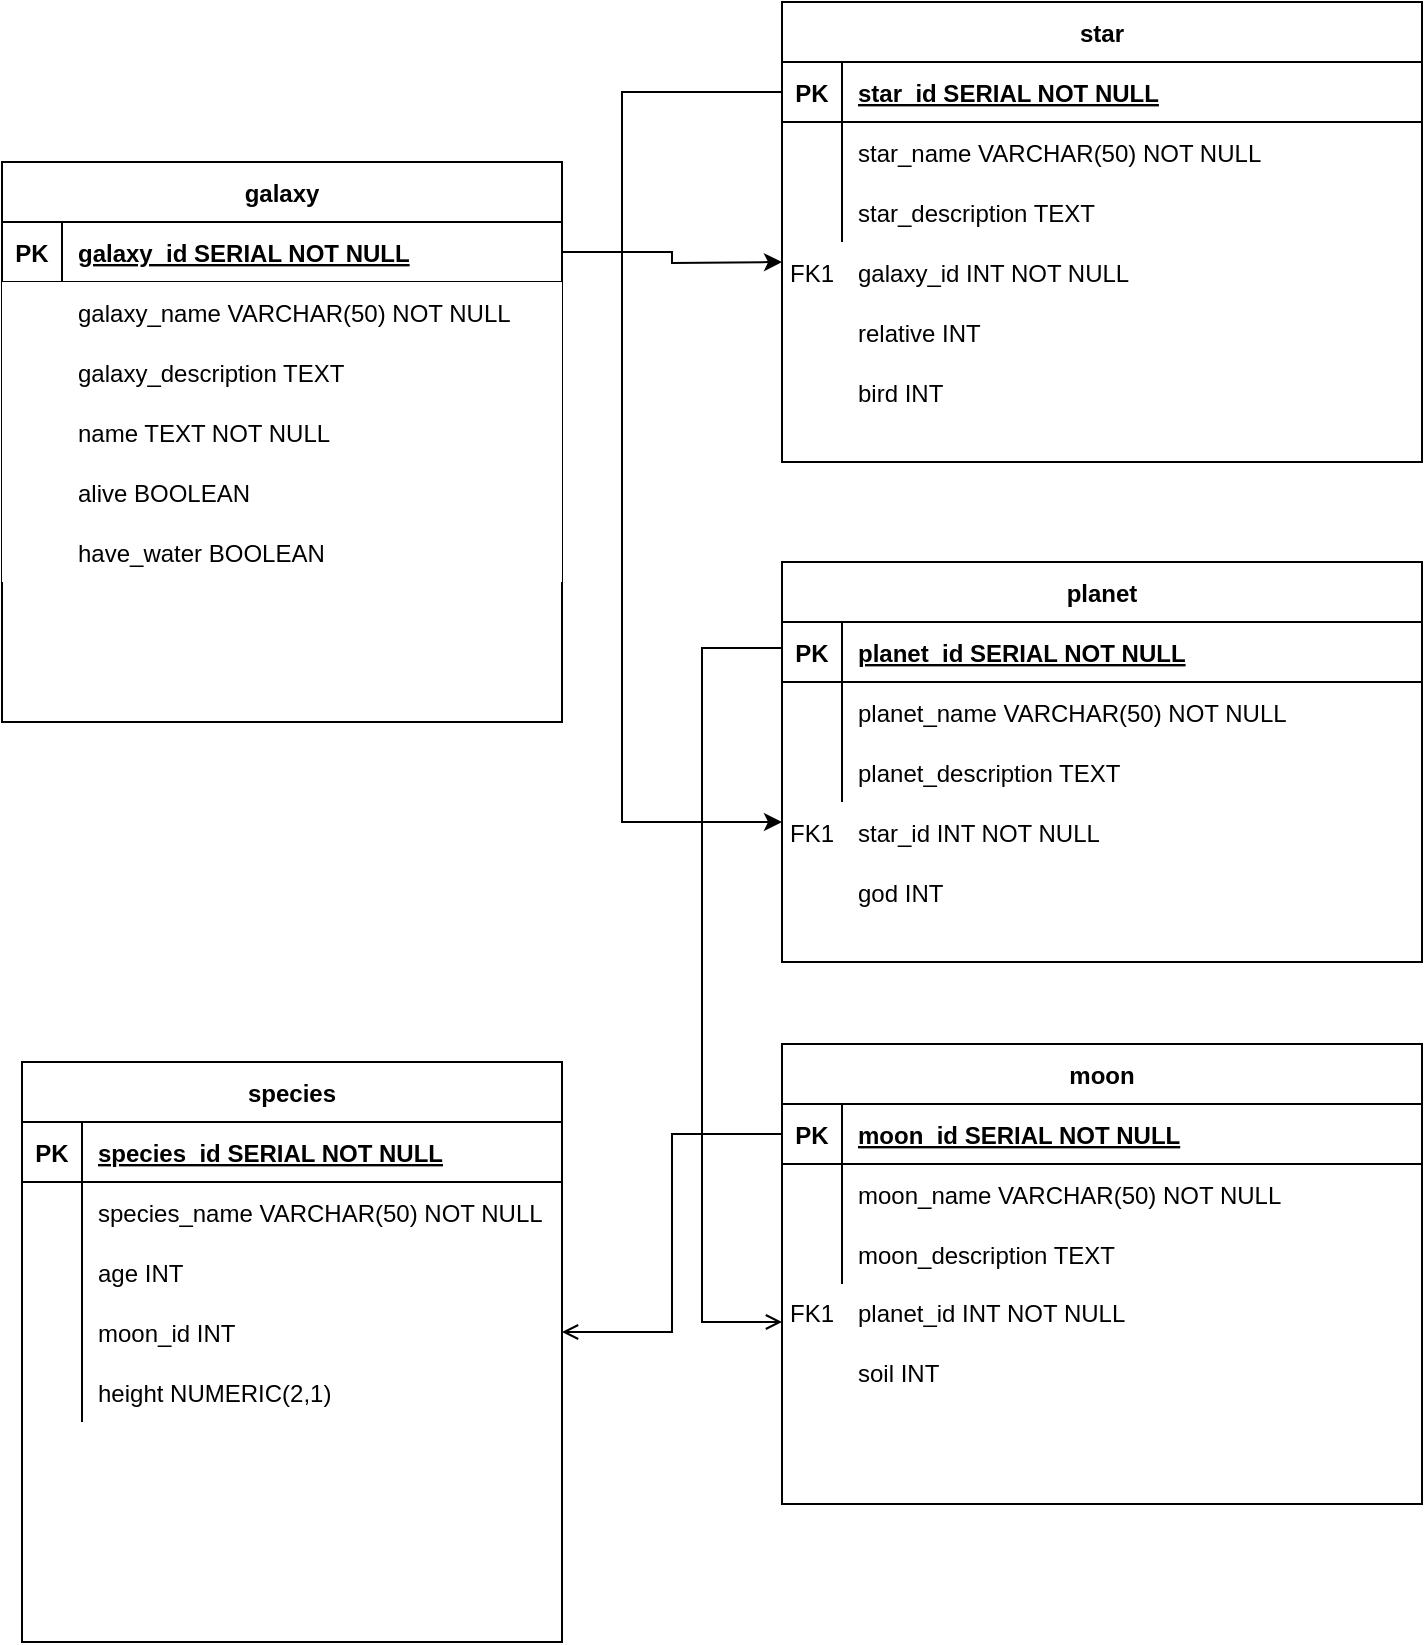 <mxfile version="19.0.2" type="github">
  <diagram id="R2lEEEUBdFMjLlhIrx00" name="Page-1">
    <mxGraphModel dx="782" dy="706" grid="1" gridSize="10" guides="1" tooltips="1" connect="1" arrows="1" fold="1" page="1" pageScale="1" pageWidth="850" pageHeight="1100" math="0" shadow="0" extFonts="Permanent Marker^https://fonts.googleapis.com/css?family=Permanent+Marker">
      <root>
        <mxCell id="0" />
        <mxCell id="1" parent="0" />
        <mxCell id="C-vyLk0tnHw3VtMMgP7b-13" value="planet" style="shape=table;startSize=30;container=1;collapsible=1;childLayout=tableLayout;fixedRows=1;rowLines=0;fontStyle=1;align=center;resizeLast=1;portConstraintRotation=0;gradientColor=none;shadow=0;" parent="1" vertex="1">
          <mxGeometry x="400" y="310" width="320" height="200" as="geometry" />
        </mxCell>
        <mxCell id="C-vyLk0tnHw3VtMMgP7b-14" value="" style="shape=partialRectangle;collapsible=0;dropTarget=0;pointerEvents=0;fillColor=none;points=[[0,0.5],[1,0.5]];portConstraint=eastwest;top=0;left=0;right=0;bottom=1;shadow=0;" parent="C-vyLk0tnHw3VtMMgP7b-13" vertex="1">
          <mxGeometry y="30" width="320" height="30" as="geometry" />
        </mxCell>
        <mxCell id="C-vyLk0tnHw3VtMMgP7b-15" value="PK" style="shape=partialRectangle;overflow=hidden;connectable=0;fillColor=none;top=0;left=0;bottom=0;right=0;fontStyle=1;shadow=0;" parent="C-vyLk0tnHw3VtMMgP7b-14" vertex="1">
          <mxGeometry width="30" height="30" as="geometry">
            <mxRectangle width="30" height="30" as="alternateBounds" />
          </mxGeometry>
        </mxCell>
        <mxCell id="C-vyLk0tnHw3VtMMgP7b-16" value="planet_id SERIAL NOT NULL " style="shape=partialRectangle;overflow=hidden;connectable=0;fillColor=none;top=0;left=0;bottom=0;right=0;align=left;spacingLeft=6;fontStyle=5;shadow=0;" parent="C-vyLk0tnHw3VtMMgP7b-14" vertex="1">
          <mxGeometry x="30" width="290" height="30" as="geometry">
            <mxRectangle width="290" height="30" as="alternateBounds" />
          </mxGeometry>
        </mxCell>
        <mxCell id="C-vyLk0tnHw3VtMMgP7b-17" value="" style="shape=partialRectangle;collapsible=0;dropTarget=0;pointerEvents=0;fillColor=none;points=[[0,0.5],[1,0.5]];portConstraint=eastwest;top=0;left=0;right=0;bottom=0;shadow=0;" parent="C-vyLk0tnHw3VtMMgP7b-13" vertex="1">
          <mxGeometry y="60" width="320" height="30" as="geometry" />
        </mxCell>
        <mxCell id="C-vyLk0tnHw3VtMMgP7b-18" value="" style="shape=partialRectangle;overflow=hidden;connectable=0;fillColor=none;top=0;left=0;bottom=0;right=0;shadow=0;" parent="C-vyLk0tnHw3VtMMgP7b-17" vertex="1">
          <mxGeometry width="30" height="30" as="geometry">
            <mxRectangle width="30" height="30" as="alternateBounds" />
          </mxGeometry>
        </mxCell>
        <mxCell id="C-vyLk0tnHw3VtMMgP7b-19" value="planet_name VARCHAR(50) NOT NULL" style="shape=partialRectangle;overflow=hidden;connectable=0;fillColor=none;top=0;left=0;bottom=0;right=0;align=left;spacingLeft=6;shadow=0;" parent="C-vyLk0tnHw3VtMMgP7b-17" vertex="1">
          <mxGeometry x="30" width="290" height="30" as="geometry">
            <mxRectangle width="290" height="30" as="alternateBounds" />
          </mxGeometry>
        </mxCell>
        <mxCell id="C-vyLk0tnHw3VtMMgP7b-20" value="" style="shape=partialRectangle;collapsible=0;dropTarget=0;pointerEvents=0;fillColor=none;points=[[0,0.5],[1,0.5]];portConstraint=eastwest;top=0;left=0;right=0;bottom=0;shadow=0;" parent="C-vyLk0tnHw3VtMMgP7b-13" vertex="1">
          <mxGeometry y="90" width="320" height="30" as="geometry" />
        </mxCell>
        <mxCell id="C-vyLk0tnHw3VtMMgP7b-21" value="" style="shape=partialRectangle;overflow=hidden;connectable=0;fillColor=none;top=0;left=0;bottom=0;right=0;shadow=0;" parent="C-vyLk0tnHw3VtMMgP7b-20" vertex="1">
          <mxGeometry width="30" height="30" as="geometry">
            <mxRectangle width="30" height="30" as="alternateBounds" />
          </mxGeometry>
        </mxCell>
        <mxCell id="C-vyLk0tnHw3VtMMgP7b-22" value="planet_description TEXT" style="shape=partialRectangle;overflow=hidden;connectable=0;fillColor=none;top=0;left=0;bottom=0;right=0;align=left;spacingLeft=6;shadow=0;" parent="C-vyLk0tnHw3VtMMgP7b-20" vertex="1">
          <mxGeometry x="30" width="290" height="30" as="geometry">
            <mxRectangle width="290" height="30" as="alternateBounds" />
          </mxGeometry>
        </mxCell>
        <mxCell id="C-vyLk0tnHw3VtMMgP7b-2" value="star" style="shape=table;startSize=30;container=1;collapsible=1;childLayout=tableLayout;fixedRows=1;rowLines=0;fontStyle=1;align=center;resizeLast=1;swimlaneLine=1;sketch=0;shadow=0;" parent="1" vertex="1">
          <mxGeometry x="400" y="30" width="320" height="230" as="geometry" />
        </mxCell>
        <mxCell id="C-vyLk0tnHw3VtMMgP7b-3" value="" style="shape=partialRectangle;collapsible=0;dropTarget=0;pointerEvents=0;fillColor=none;points=[[0,0.5],[1,0.5]];portConstraint=eastwest;top=0;left=0;right=0;bottom=1;shadow=0;" parent="C-vyLk0tnHw3VtMMgP7b-2" vertex="1">
          <mxGeometry y="30" width="320" height="30" as="geometry" />
        </mxCell>
        <mxCell id="C-vyLk0tnHw3VtMMgP7b-4" value="PK" style="shape=partialRectangle;overflow=hidden;connectable=0;fillColor=none;top=0;left=0;bottom=0;right=0;fontStyle=1;shadow=0;" parent="C-vyLk0tnHw3VtMMgP7b-3" vertex="1">
          <mxGeometry width="30" height="30" as="geometry">
            <mxRectangle width="30" height="30" as="alternateBounds" />
          </mxGeometry>
        </mxCell>
        <mxCell id="C-vyLk0tnHw3VtMMgP7b-5" value="star_id SERIAL NOT NULL " style="shape=partialRectangle;overflow=hidden;connectable=0;fillColor=none;top=0;left=0;bottom=0;right=0;align=left;spacingLeft=6;fontStyle=5;shadow=0;" parent="C-vyLk0tnHw3VtMMgP7b-3" vertex="1">
          <mxGeometry x="30" width="290" height="30" as="geometry">
            <mxRectangle width="290" height="30" as="alternateBounds" />
          </mxGeometry>
        </mxCell>
        <mxCell id="C-vyLk0tnHw3VtMMgP7b-6" value="" style="shape=partialRectangle;collapsible=0;dropTarget=0;pointerEvents=0;fillColor=none;points=[[0,0.5],[1,0.5]];portConstraint=eastwest;top=0;left=0;right=0;bottom=0;shadow=0;" parent="C-vyLk0tnHw3VtMMgP7b-2" vertex="1">
          <mxGeometry y="60" width="320" height="30" as="geometry" />
        </mxCell>
        <mxCell id="C-vyLk0tnHw3VtMMgP7b-7" value="" style="shape=partialRectangle;overflow=hidden;connectable=0;fillColor=none;top=0;left=0;bottom=0;right=0;shadow=0;" parent="C-vyLk0tnHw3VtMMgP7b-6" vertex="1">
          <mxGeometry width="30" height="30" as="geometry">
            <mxRectangle width="30" height="30" as="alternateBounds" />
          </mxGeometry>
        </mxCell>
        <mxCell id="C-vyLk0tnHw3VtMMgP7b-8" value="star_name VARCHAR(50) NOT NULL" style="shape=partialRectangle;overflow=hidden;connectable=0;fillColor=none;top=0;left=0;bottom=0;right=0;align=left;spacingLeft=6;shadow=0;" parent="C-vyLk0tnHw3VtMMgP7b-6" vertex="1">
          <mxGeometry x="30" width="290" height="30" as="geometry">
            <mxRectangle width="290" height="30" as="alternateBounds" />
          </mxGeometry>
        </mxCell>
        <mxCell id="C-vyLk0tnHw3VtMMgP7b-9" value="" style="shape=partialRectangle;collapsible=0;dropTarget=0;pointerEvents=0;fillColor=none;points=[[0,0.5],[1,0.5]];portConstraint=eastwest;top=0;left=0;right=0;bottom=0;shadow=0;" parent="C-vyLk0tnHw3VtMMgP7b-2" vertex="1">
          <mxGeometry y="90" width="320" height="30" as="geometry" />
        </mxCell>
        <mxCell id="C-vyLk0tnHw3VtMMgP7b-10" value="" style="shape=partialRectangle;overflow=hidden;connectable=0;fillColor=none;top=0;left=0;bottom=0;right=0;shadow=0;" parent="C-vyLk0tnHw3VtMMgP7b-9" vertex="1">
          <mxGeometry width="30" height="30" as="geometry">
            <mxRectangle width="30" height="30" as="alternateBounds" />
          </mxGeometry>
        </mxCell>
        <mxCell id="C-vyLk0tnHw3VtMMgP7b-11" value="star_description TEXT" style="shape=partialRectangle;overflow=hidden;connectable=0;fillColor=none;top=0;left=0;bottom=0;right=0;align=left;spacingLeft=6;shadow=0;" parent="C-vyLk0tnHw3VtMMgP7b-9" vertex="1">
          <mxGeometry x="30" width="290" height="30" as="geometry">
            <mxRectangle width="290" height="30" as="alternateBounds" />
          </mxGeometry>
        </mxCell>
        <mxCell id="C-vyLk0tnHw3VtMMgP7b-23" value="galaxy" style="shape=table;startSize=30;container=1;collapsible=1;childLayout=tableLayout;fixedRows=1;rowLines=0;fontStyle=1;align=center;resizeLast=1;shadow=0;" parent="1" vertex="1">
          <mxGeometry x="10" y="110" width="280" height="280" as="geometry" />
        </mxCell>
        <mxCell id="C-vyLk0tnHw3VtMMgP7b-24" value="" style="shape=partialRectangle;collapsible=0;dropTarget=0;pointerEvents=0;fillColor=none;points=[[0,0.5],[1,0.5]];portConstraint=eastwest;top=0;left=0;right=0;bottom=1;shadow=0;" parent="C-vyLk0tnHw3VtMMgP7b-23" vertex="1">
          <mxGeometry y="30" width="280" height="30" as="geometry" />
        </mxCell>
        <mxCell id="C-vyLk0tnHw3VtMMgP7b-25" value="PK" style="shape=partialRectangle;overflow=hidden;connectable=0;fillColor=none;top=0;left=0;bottom=0;right=0;fontStyle=1;shadow=0;" parent="C-vyLk0tnHw3VtMMgP7b-24" vertex="1">
          <mxGeometry width="30" height="30" as="geometry">
            <mxRectangle width="30" height="30" as="alternateBounds" />
          </mxGeometry>
        </mxCell>
        <mxCell id="C-vyLk0tnHw3VtMMgP7b-26" value="galaxy_id SERIAL NOT NULL " style="shape=partialRectangle;overflow=hidden;connectable=0;fillColor=none;top=0;left=0;bottom=0;right=0;align=left;spacingLeft=6;fontStyle=5;shadow=0;" parent="C-vyLk0tnHw3VtMMgP7b-24" vertex="1">
          <mxGeometry x="30" width="250" height="30" as="geometry">
            <mxRectangle width="250" height="30" as="alternateBounds" />
          </mxGeometry>
        </mxCell>
        <mxCell id="C-vyLk0tnHw3VtMMgP7b-27" value="" style="shape=partialRectangle;collapsible=0;dropTarget=0;pointerEvents=0;fillColor=none;points=[[0,0.5],[1,0.5]];portConstraint=eastwest;top=0;left=0;right=0;bottom=0;shadow=0;" parent="C-vyLk0tnHw3VtMMgP7b-23" vertex="1">
          <mxGeometry y="60" width="280" height="30" as="geometry" />
        </mxCell>
        <mxCell id="C-vyLk0tnHw3VtMMgP7b-28" value="" style="shape=partialRectangle;overflow=hidden;connectable=0;top=0;left=0;bottom=0;right=0;shadow=0;" parent="C-vyLk0tnHw3VtMMgP7b-27" vertex="1">
          <mxGeometry width="30" height="30" as="geometry">
            <mxRectangle width="30" height="30" as="alternateBounds" />
          </mxGeometry>
        </mxCell>
        <mxCell id="C-vyLk0tnHw3VtMMgP7b-29" value="galaxy_name VARCHAR(50) NOT NULL" style="shape=partialRectangle;overflow=hidden;connectable=0;top=0;left=0;bottom=0;right=0;align=left;spacingLeft=6;shadow=0;" parent="C-vyLk0tnHw3VtMMgP7b-27" vertex="1">
          <mxGeometry x="30" width="250" height="30" as="geometry">
            <mxRectangle width="250" height="30" as="alternateBounds" />
          </mxGeometry>
        </mxCell>
        <mxCell id="1jd-odIUVCSC5Cx-5dGS-14" value="" style="shape=partialRectangle;collapsible=0;dropTarget=0;pointerEvents=0;fillColor=none;points=[[0,0.5],[1,0.5]];portConstraint=eastwest;top=0;left=0;right=0;bottom=0;shadow=0;" vertex="1" parent="C-vyLk0tnHw3VtMMgP7b-23">
          <mxGeometry y="90" width="280" height="30" as="geometry" />
        </mxCell>
        <mxCell id="1jd-odIUVCSC5Cx-5dGS-15" value="" style="shape=partialRectangle;overflow=hidden;connectable=0;top=0;left=0;bottom=0;right=0;shadow=0;" vertex="1" parent="1jd-odIUVCSC5Cx-5dGS-14">
          <mxGeometry width="30" height="30" as="geometry">
            <mxRectangle width="30" height="30" as="alternateBounds" />
          </mxGeometry>
        </mxCell>
        <mxCell id="1jd-odIUVCSC5Cx-5dGS-16" value="galaxy_description TEXT" style="shape=partialRectangle;overflow=hidden;connectable=0;top=0;left=0;bottom=0;right=0;align=left;spacingLeft=6;shadow=0;" vertex="1" parent="1jd-odIUVCSC5Cx-5dGS-14">
          <mxGeometry x="30" width="250" height="30" as="geometry">
            <mxRectangle width="250" height="30" as="alternateBounds" />
          </mxGeometry>
        </mxCell>
        <mxCell id="1jd-odIUVCSC5Cx-5dGS-17" value="" style="shape=partialRectangle;collapsible=0;dropTarget=0;pointerEvents=0;fillColor=none;points=[[0,0.5],[1,0.5]];portConstraint=eastwest;top=0;left=0;right=0;bottom=0;shadow=0;" vertex="1" parent="C-vyLk0tnHw3VtMMgP7b-23">
          <mxGeometry y="120" width="280" height="30" as="geometry" />
        </mxCell>
        <mxCell id="1jd-odIUVCSC5Cx-5dGS-18" value="" style="shape=partialRectangle;overflow=hidden;connectable=0;top=0;left=0;bottom=0;right=0;shadow=0;" vertex="1" parent="1jd-odIUVCSC5Cx-5dGS-17">
          <mxGeometry width="30" height="30" as="geometry">
            <mxRectangle width="30" height="30" as="alternateBounds" />
          </mxGeometry>
        </mxCell>
        <mxCell id="1jd-odIUVCSC5Cx-5dGS-19" value="name TEXT NOT NULL" style="shape=partialRectangle;overflow=hidden;connectable=0;top=0;left=0;bottom=0;right=0;align=left;spacingLeft=6;shadow=0;" vertex="1" parent="1jd-odIUVCSC5Cx-5dGS-17">
          <mxGeometry x="30" width="250" height="30" as="geometry">
            <mxRectangle width="250" height="30" as="alternateBounds" />
          </mxGeometry>
        </mxCell>
        <mxCell id="1jd-odIUVCSC5Cx-5dGS-1" value="moon" style="shape=table;startSize=30;container=1;collapsible=1;childLayout=tableLayout;fixedRows=1;rowLines=0;fontStyle=1;align=center;resizeLast=1;shadow=0;" vertex="1" parent="1">
          <mxGeometry x="400" y="551" width="320" height="230" as="geometry" />
        </mxCell>
        <mxCell id="1jd-odIUVCSC5Cx-5dGS-2" value="" style="shape=partialRectangle;collapsible=0;dropTarget=0;pointerEvents=0;fillColor=none;points=[[0,0.5],[1,0.5]];portConstraint=eastwest;top=0;left=0;right=0;bottom=1;shadow=0;" vertex="1" parent="1jd-odIUVCSC5Cx-5dGS-1">
          <mxGeometry y="30" width="320" height="30" as="geometry" />
        </mxCell>
        <mxCell id="1jd-odIUVCSC5Cx-5dGS-3" value="PK" style="shape=partialRectangle;overflow=hidden;connectable=0;fillColor=none;top=0;left=0;bottom=0;right=0;fontStyle=1;shadow=0;" vertex="1" parent="1jd-odIUVCSC5Cx-5dGS-2">
          <mxGeometry width="30" height="30" as="geometry">
            <mxRectangle width="30" height="30" as="alternateBounds" />
          </mxGeometry>
        </mxCell>
        <mxCell id="1jd-odIUVCSC5Cx-5dGS-4" value="moon_id SERIAL NOT NULL" style="shape=partialRectangle;overflow=hidden;connectable=0;fillColor=none;top=0;left=0;bottom=0;right=0;align=left;spacingLeft=6;fontStyle=5;shadow=0;" vertex="1" parent="1jd-odIUVCSC5Cx-5dGS-2">
          <mxGeometry x="30" width="290" height="30" as="geometry">
            <mxRectangle width="290" height="30" as="alternateBounds" />
          </mxGeometry>
        </mxCell>
        <mxCell id="1jd-odIUVCSC5Cx-5dGS-5" value="" style="shape=partialRectangle;collapsible=0;dropTarget=0;pointerEvents=0;fillColor=none;points=[[0,0.5],[1,0.5]];portConstraint=eastwest;top=0;left=0;right=0;bottom=0;shadow=0;" vertex="1" parent="1jd-odIUVCSC5Cx-5dGS-1">
          <mxGeometry y="60" width="320" height="30" as="geometry" />
        </mxCell>
        <mxCell id="1jd-odIUVCSC5Cx-5dGS-6" value="" style="shape=partialRectangle;overflow=hidden;connectable=0;fillColor=none;top=0;left=0;bottom=0;right=0;shadow=0;" vertex="1" parent="1jd-odIUVCSC5Cx-5dGS-5">
          <mxGeometry width="30" height="30" as="geometry">
            <mxRectangle width="30" height="30" as="alternateBounds" />
          </mxGeometry>
        </mxCell>
        <mxCell id="1jd-odIUVCSC5Cx-5dGS-7" value="moon_name VARCHAR(50) NOT NULL" style="shape=partialRectangle;overflow=hidden;connectable=0;fillColor=none;top=0;left=0;bottom=0;right=0;align=left;spacingLeft=6;shadow=0;" vertex="1" parent="1jd-odIUVCSC5Cx-5dGS-5">
          <mxGeometry x="30" width="290" height="30" as="geometry">
            <mxRectangle width="290" height="30" as="alternateBounds" />
          </mxGeometry>
        </mxCell>
        <mxCell id="1jd-odIUVCSC5Cx-5dGS-8" value="" style="shape=partialRectangle;collapsible=0;dropTarget=0;pointerEvents=0;fillColor=none;points=[[0,0.5],[1,0.5]];portConstraint=eastwest;top=0;left=0;right=0;bottom=0;shadow=0;" vertex="1" parent="1jd-odIUVCSC5Cx-5dGS-1">
          <mxGeometry y="90" width="320" height="30" as="geometry" />
        </mxCell>
        <mxCell id="1jd-odIUVCSC5Cx-5dGS-9" value="" style="shape=partialRectangle;overflow=hidden;connectable=0;fillColor=none;top=0;left=0;bottom=0;right=0;shadow=0;" vertex="1" parent="1jd-odIUVCSC5Cx-5dGS-8">
          <mxGeometry width="30" height="30" as="geometry">
            <mxRectangle width="30" height="30" as="alternateBounds" />
          </mxGeometry>
        </mxCell>
        <mxCell id="1jd-odIUVCSC5Cx-5dGS-10" value="moon_description TEXT" style="shape=partialRectangle;overflow=hidden;connectable=0;fillColor=none;top=0;left=0;bottom=0;right=0;align=left;spacingLeft=6;shadow=0;" vertex="1" parent="1jd-odIUVCSC5Cx-5dGS-8">
          <mxGeometry x="30" width="290" height="30" as="geometry">
            <mxRectangle width="290" height="30" as="alternateBounds" />
          </mxGeometry>
        </mxCell>
        <mxCell id="1jd-odIUVCSC5Cx-5dGS-23" value="" style="shape=partialRectangle;overflow=hidden;connectable=0;top=0;left=0;bottom=0;right=0;shadow=0;" vertex="1" parent="1">
          <mxGeometry x="10" y="260" width="30" height="30" as="geometry">
            <mxRectangle width="30" height="30" as="alternateBounds" />
          </mxGeometry>
        </mxCell>
        <mxCell id="1jd-odIUVCSC5Cx-5dGS-24" value="" style="shape=partialRectangle;overflow=hidden;connectable=0;top=0;left=0;bottom=0;right=0;align=left;spacingLeft=6;shadow=0;" vertex="1" parent="1">
          <mxGeometry x="40" y="260" width="220" height="30" as="geometry">
            <mxRectangle width="220" height="30" as="alternateBounds" />
          </mxGeometry>
        </mxCell>
        <mxCell id="1jd-odIUVCSC5Cx-5dGS-25" value="FK1" style="shape=partialRectangle;overflow=hidden;connectable=0;fillColor=none;top=0;left=0;bottom=0;right=0;shadow=0;" vertex="1" parent="1">
          <mxGeometry x="400" y="150" width="30" height="30" as="geometry">
            <mxRectangle width="30" height="30" as="alternateBounds" />
          </mxGeometry>
        </mxCell>
        <mxCell id="1jd-odIUVCSC5Cx-5dGS-26" value="galaxy_id INT NOT NULL" style="shape=partialRectangle;overflow=hidden;connectable=0;fillColor=none;top=0;left=0;bottom=0;right=0;align=left;spacingLeft=6;shadow=0;" vertex="1" parent="1">
          <mxGeometry x="430" y="150" width="220" height="30" as="geometry">
            <mxRectangle width="220" height="30" as="alternateBounds" />
          </mxGeometry>
        </mxCell>
        <mxCell id="1jd-odIUVCSC5Cx-5dGS-28" style="edgeStyle=orthogonalEdgeStyle;rounded=0;orthogonalLoop=1;jettySize=auto;html=1;endArrow=classic;endFill=1;shadow=0;" edge="1" parent="1" source="C-vyLk0tnHw3VtMMgP7b-24">
          <mxGeometry relative="1" as="geometry">
            <mxPoint x="400" y="160" as="targetPoint" />
          </mxGeometry>
        </mxCell>
        <mxCell id="1jd-odIUVCSC5Cx-5dGS-40" value="FK1" style="shape=partialRectangle;overflow=hidden;connectable=0;fillColor=none;top=0;left=0;bottom=0;right=0;shadow=0;" vertex="1" parent="1">
          <mxGeometry x="400" y="430" width="30" height="30" as="geometry">
            <mxRectangle width="30" height="30" as="alternateBounds" />
          </mxGeometry>
        </mxCell>
        <mxCell id="1jd-odIUVCSC5Cx-5dGS-41" value="star_id INT NOT NULL" style="shape=partialRectangle;overflow=hidden;connectable=0;fillColor=none;top=0;left=0;bottom=0;right=0;align=left;spacingLeft=6;shadow=0;" vertex="1" parent="1">
          <mxGeometry x="430" y="430" width="220" height="30" as="geometry">
            <mxRectangle width="220" height="30" as="alternateBounds" />
          </mxGeometry>
        </mxCell>
        <mxCell id="1jd-odIUVCSC5Cx-5dGS-46" style="edgeStyle=orthogonalEdgeStyle;rounded=0;orthogonalLoop=1;jettySize=auto;html=1;endArrow=classic;endFill=1;shadow=0;" edge="1" parent="1" source="C-vyLk0tnHw3VtMMgP7b-3">
          <mxGeometry relative="1" as="geometry">
            <mxPoint x="400" y="440" as="targetPoint" />
            <Array as="points">
              <mxPoint x="320" y="75" />
            </Array>
          </mxGeometry>
        </mxCell>
        <mxCell id="1jd-odIUVCSC5Cx-5dGS-47" value="FK1" style="shape=partialRectangle;overflow=hidden;connectable=0;fillColor=none;top=0;left=0;bottom=0;right=0;shadow=0;" vertex="1" parent="1">
          <mxGeometry x="400" y="670" width="30" height="30" as="geometry">
            <mxRectangle width="30" height="30" as="alternateBounds" />
          </mxGeometry>
        </mxCell>
        <mxCell id="1jd-odIUVCSC5Cx-5dGS-48" value="planet_id INT NOT NULL" style="shape=partialRectangle;overflow=hidden;connectable=0;fillColor=none;top=0;left=0;bottom=0;right=0;align=left;spacingLeft=6;shadow=0;" vertex="1" parent="1">
          <mxGeometry x="430" y="670" width="220" height="30" as="geometry">
            <mxRectangle width="220" height="30" as="alternateBounds" />
          </mxGeometry>
        </mxCell>
        <mxCell id="1jd-odIUVCSC5Cx-5dGS-77" style="edgeStyle=orthogonalEdgeStyle;rounded=0;sketch=0;orthogonalLoop=1;jettySize=auto;html=1;shadow=0;endArrow=open;endFill=0;strokeColor=default;" edge="1" parent="1">
          <mxGeometry relative="1" as="geometry">
            <mxPoint x="400" y="690" as="targetPoint" />
            <mxPoint x="400" y="353" as="sourcePoint" />
            <Array as="points">
              <mxPoint x="360" y="353" />
            </Array>
          </mxGeometry>
        </mxCell>
        <mxCell id="1jd-odIUVCSC5Cx-5dGS-80" value="species" style="shape=table;startSize=30;container=1;collapsible=1;childLayout=tableLayout;fixedRows=1;rowLines=0;fontStyle=1;align=center;resizeLast=1;shadow=0;" vertex="1" parent="1">
          <mxGeometry x="20" y="560" width="270" height="290" as="geometry" />
        </mxCell>
        <mxCell id="1jd-odIUVCSC5Cx-5dGS-81" value="" style="shape=partialRectangle;collapsible=0;dropTarget=0;pointerEvents=0;fillColor=none;points=[[0,0.5],[1,0.5]];portConstraint=eastwest;top=0;left=0;right=0;bottom=1;shadow=0;" vertex="1" parent="1jd-odIUVCSC5Cx-5dGS-80">
          <mxGeometry y="30" width="270" height="30" as="geometry" />
        </mxCell>
        <mxCell id="1jd-odIUVCSC5Cx-5dGS-82" value="PK" style="shape=partialRectangle;overflow=hidden;connectable=0;fillColor=none;top=0;left=0;bottom=0;right=0;fontStyle=1;shadow=0;" vertex="1" parent="1jd-odIUVCSC5Cx-5dGS-81">
          <mxGeometry width="30" height="30" as="geometry">
            <mxRectangle width="30" height="30" as="alternateBounds" />
          </mxGeometry>
        </mxCell>
        <mxCell id="1jd-odIUVCSC5Cx-5dGS-83" value="species_id SERIAL NOT NULL" style="shape=partialRectangle;overflow=hidden;connectable=0;fillColor=none;top=0;left=0;bottom=0;right=0;align=left;spacingLeft=6;fontStyle=5;shadow=0;" vertex="1" parent="1jd-odIUVCSC5Cx-5dGS-81">
          <mxGeometry x="30" width="240" height="30" as="geometry">
            <mxRectangle width="240" height="30" as="alternateBounds" />
          </mxGeometry>
        </mxCell>
        <mxCell id="1jd-odIUVCSC5Cx-5dGS-84" value="" style="shape=partialRectangle;collapsible=0;dropTarget=0;pointerEvents=0;fillColor=none;points=[[0,0.5],[1,0.5]];portConstraint=eastwest;top=0;left=0;right=0;bottom=0;shadow=0;" vertex="1" parent="1jd-odIUVCSC5Cx-5dGS-80">
          <mxGeometry y="60" width="270" height="30" as="geometry" />
        </mxCell>
        <mxCell id="1jd-odIUVCSC5Cx-5dGS-85" value="" style="shape=partialRectangle;overflow=hidden;connectable=0;fillColor=none;top=0;left=0;bottom=0;right=0;shadow=0;" vertex="1" parent="1jd-odIUVCSC5Cx-5dGS-84">
          <mxGeometry width="30" height="30" as="geometry">
            <mxRectangle width="30" height="30" as="alternateBounds" />
          </mxGeometry>
        </mxCell>
        <mxCell id="1jd-odIUVCSC5Cx-5dGS-86" value="species_name VARCHAR(50) NOT NULL" style="shape=partialRectangle;overflow=hidden;connectable=0;fillColor=none;top=0;left=0;bottom=0;right=0;align=left;spacingLeft=6;shadow=0;" vertex="1" parent="1jd-odIUVCSC5Cx-5dGS-84">
          <mxGeometry x="30" width="240" height="30" as="geometry">
            <mxRectangle width="240" height="30" as="alternateBounds" />
          </mxGeometry>
        </mxCell>
        <mxCell id="1jd-odIUVCSC5Cx-5dGS-87" value="" style="shape=partialRectangle;collapsible=0;dropTarget=0;pointerEvents=0;fillColor=none;points=[[0,0.5],[1,0.5]];portConstraint=eastwest;top=0;left=0;right=0;bottom=0;shadow=0;" vertex="1" parent="1jd-odIUVCSC5Cx-5dGS-80">
          <mxGeometry y="90" width="270" height="30" as="geometry" />
        </mxCell>
        <mxCell id="1jd-odIUVCSC5Cx-5dGS-88" value="" style="shape=partialRectangle;overflow=hidden;connectable=0;fillColor=none;top=0;left=0;bottom=0;right=0;shadow=0;" vertex="1" parent="1jd-odIUVCSC5Cx-5dGS-87">
          <mxGeometry width="30" height="30" as="geometry">
            <mxRectangle width="30" height="30" as="alternateBounds" />
          </mxGeometry>
        </mxCell>
        <mxCell id="1jd-odIUVCSC5Cx-5dGS-89" value="age INT" style="shape=partialRectangle;overflow=hidden;connectable=0;fillColor=none;top=0;left=0;bottom=0;right=0;align=left;spacingLeft=6;shadow=0;" vertex="1" parent="1jd-odIUVCSC5Cx-5dGS-87">
          <mxGeometry x="30" width="240" height="30" as="geometry">
            <mxRectangle width="240" height="30" as="alternateBounds" />
          </mxGeometry>
        </mxCell>
        <mxCell id="1jd-odIUVCSC5Cx-5dGS-98" value="" style="shape=partialRectangle;collapsible=0;dropTarget=0;pointerEvents=0;fillColor=none;points=[[0,0.5],[1,0.5]];portConstraint=eastwest;top=0;left=0;right=0;bottom=0;shadow=0;" vertex="1" parent="1jd-odIUVCSC5Cx-5dGS-80">
          <mxGeometry y="120" width="270" height="30" as="geometry" />
        </mxCell>
        <mxCell id="1jd-odIUVCSC5Cx-5dGS-99" value="" style="shape=partialRectangle;overflow=hidden;connectable=0;fillColor=none;top=0;left=0;bottom=0;right=0;shadow=0;" vertex="1" parent="1jd-odIUVCSC5Cx-5dGS-98">
          <mxGeometry width="30" height="30" as="geometry">
            <mxRectangle width="30" height="30" as="alternateBounds" />
          </mxGeometry>
        </mxCell>
        <mxCell id="1jd-odIUVCSC5Cx-5dGS-100" value="moon_id INT" style="shape=partialRectangle;overflow=hidden;connectable=0;fillColor=none;top=0;left=0;bottom=0;right=0;align=left;spacingLeft=6;shadow=0;" vertex="1" parent="1jd-odIUVCSC5Cx-5dGS-98">
          <mxGeometry x="30" width="240" height="30" as="geometry">
            <mxRectangle width="240" height="30" as="alternateBounds" />
          </mxGeometry>
        </mxCell>
        <mxCell id="1jd-odIUVCSC5Cx-5dGS-128" value="" style="shape=partialRectangle;collapsible=0;dropTarget=0;pointerEvents=0;fillColor=none;points=[[0,0.5],[1,0.5]];portConstraint=eastwest;top=0;left=0;right=0;bottom=0;shadow=0;" vertex="1" parent="1jd-odIUVCSC5Cx-5dGS-80">
          <mxGeometry y="150" width="270" height="30" as="geometry" />
        </mxCell>
        <mxCell id="1jd-odIUVCSC5Cx-5dGS-129" value="" style="shape=partialRectangle;overflow=hidden;connectable=0;fillColor=none;top=0;left=0;bottom=0;right=0;shadow=0;" vertex="1" parent="1jd-odIUVCSC5Cx-5dGS-128">
          <mxGeometry width="30" height="30" as="geometry">
            <mxRectangle width="30" height="30" as="alternateBounds" />
          </mxGeometry>
        </mxCell>
        <mxCell id="1jd-odIUVCSC5Cx-5dGS-130" value="height NUMERIC(2,1)" style="shape=partialRectangle;overflow=hidden;connectable=0;fillColor=none;top=0;left=0;bottom=0;right=0;align=left;spacingLeft=6;shadow=0;" vertex="1" parent="1jd-odIUVCSC5Cx-5dGS-128">
          <mxGeometry x="30" width="240" height="30" as="geometry">
            <mxRectangle width="240" height="30" as="alternateBounds" />
          </mxGeometry>
        </mxCell>
        <mxCell id="1jd-odIUVCSC5Cx-5dGS-90" value="" style="shape=partialRectangle;overflow=hidden;connectable=0;fillColor=none;top=0;left=0;bottom=0;right=0;shadow=0;" vertex="1" parent="1">
          <mxGeometry x="20" y="680" width="30" height="30" as="geometry">
            <mxRectangle width="30" height="30" as="alternateBounds" />
          </mxGeometry>
        </mxCell>
        <mxCell id="1jd-odIUVCSC5Cx-5dGS-101" style="edgeStyle=orthogonalEdgeStyle;rounded=0;sketch=0;orthogonalLoop=1;jettySize=auto;html=1;shadow=0;endArrow=open;endFill=0;strokeColor=default;" edge="1" parent="1" source="1jd-odIUVCSC5Cx-5dGS-2" target="1jd-odIUVCSC5Cx-5dGS-98">
          <mxGeometry relative="1" as="geometry" />
        </mxCell>
        <mxCell id="1jd-odIUVCSC5Cx-5dGS-125" value="" style="shape=partialRectangle;collapsible=0;dropTarget=0;pointerEvents=0;fillColor=none;points=[[0,0.5],[1,0.5]];portConstraint=eastwest;top=0;left=0;right=0;bottom=0;shadow=0;" vertex="1" parent="1">
          <mxGeometry x="10" y="260" width="280" height="30" as="geometry" />
        </mxCell>
        <mxCell id="1jd-odIUVCSC5Cx-5dGS-126" value="" style="shape=partialRectangle;overflow=hidden;connectable=0;top=0;left=0;bottom=0;right=0;shadow=0;" vertex="1" parent="1jd-odIUVCSC5Cx-5dGS-125">
          <mxGeometry width="30" height="30" as="geometry">
            <mxRectangle width="30" height="30" as="alternateBounds" />
          </mxGeometry>
        </mxCell>
        <mxCell id="1jd-odIUVCSC5Cx-5dGS-127" value="alive BOOLEAN" style="shape=partialRectangle;overflow=hidden;connectable=0;top=0;left=0;bottom=0;right=0;align=left;spacingLeft=6;shadow=0;" vertex="1" parent="1jd-odIUVCSC5Cx-5dGS-125">
          <mxGeometry x="30" width="250" height="30" as="geometry">
            <mxRectangle width="250" height="30" as="alternateBounds" />
          </mxGeometry>
        </mxCell>
        <mxCell id="1jd-odIUVCSC5Cx-5dGS-132" value="relative INT" style="shape=partialRectangle;overflow=hidden;connectable=0;fillColor=none;top=0;left=0;bottom=0;right=0;align=left;spacingLeft=6;shadow=0;" vertex="1" parent="1">
          <mxGeometry x="430" y="180" width="220" height="30" as="geometry">
            <mxRectangle width="220" height="30" as="alternateBounds" />
          </mxGeometry>
        </mxCell>
        <mxCell id="1jd-odIUVCSC5Cx-5dGS-133" value="" style="shape=partialRectangle;overflow=hidden;connectable=0;fillColor=none;top=0;left=0;bottom=0;right=0;shadow=0;" vertex="1" parent="1">
          <mxGeometry x="400" y="180" width="30" height="30" as="geometry">
            <mxRectangle width="30" height="30" as="alternateBounds" />
          </mxGeometry>
        </mxCell>
        <mxCell id="1jd-odIUVCSC5Cx-5dGS-134" value="" style="shape=partialRectangle;collapsible=0;dropTarget=0;pointerEvents=0;fillColor=none;points=[[0,0.5],[1,0.5]];portConstraint=eastwest;top=0;left=0;right=0;bottom=0;shadow=0;" vertex="1" parent="1">
          <mxGeometry x="10" y="290" width="280" height="30" as="geometry" />
        </mxCell>
        <mxCell id="1jd-odIUVCSC5Cx-5dGS-135" value="" style="shape=partialRectangle;overflow=hidden;connectable=0;top=0;left=0;bottom=0;right=0;shadow=0;" vertex="1" parent="1jd-odIUVCSC5Cx-5dGS-134">
          <mxGeometry width="30" height="30" as="geometry">
            <mxRectangle width="30" height="30" as="alternateBounds" />
          </mxGeometry>
        </mxCell>
        <mxCell id="1jd-odIUVCSC5Cx-5dGS-136" value="have_water BOOLEAN" style="shape=partialRectangle;overflow=hidden;connectable=0;top=0;left=0;bottom=0;right=0;align=left;spacingLeft=6;shadow=0;" vertex="1" parent="1jd-odIUVCSC5Cx-5dGS-134">
          <mxGeometry x="30" width="250" height="30" as="geometry">
            <mxRectangle width="250" height="30" as="alternateBounds" />
          </mxGeometry>
        </mxCell>
        <mxCell id="1jd-odIUVCSC5Cx-5dGS-137" value="" style="shape=partialRectangle;overflow=hidden;connectable=0;fillColor=none;top=0;left=0;bottom=0;right=0;shadow=0;" vertex="1" parent="1">
          <mxGeometry x="400" y="210" width="30" height="30" as="geometry">
            <mxRectangle width="30" height="30" as="alternateBounds" />
          </mxGeometry>
        </mxCell>
        <mxCell id="1jd-odIUVCSC5Cx-5dGS-138" value="bird INT" style="shape=partialRectangle;overflow=hidden;connectable=0;fillColor=none;top=0;left=0;bottom=0;right=0;align=left;spacingLeft=6;shadow=0;" vertex="1" parent="1">
          <mxGeometry x="430" y="210" width="220" height="30" as="geometry">
            <mxRectangle width="220" height="30" as="alternateBounds" />
          </mxGeometry>
        </mxCell>
        <mxCell id="1jd-odIUVCSC5Cx-5dGS-139" value="god INT" style="shape=partialRectangle;overflow=hidden;connectable=0;fillColor=none;top=0;left=0;bottom=0;right=0;align=left;spacingLeft=6;shadow=0;" vertex="1" parent="1">
          <mxGeometry x="430" y="460" width="220" height="30" as="geometry">
            <mxRectangle width="220" height="30" as="alternateBounds" />
          </mxGeometry>
        </mxCell>
        <mxCell id="1jd-odIUVCSC5Cx-5dGS-140" value="" style="shape=partialRectangle;overflow=hidden;connectable=0;fillColor=none;top=0;left=0;bottom=0;right=0;shadow=0;" vertex="1" parent="1">
          <mxGeometry x="400" y="460" width="30" height="30" as="geometry">
            <mxRectangle width="30" height="30" as="alternateBounds" />
          </mxGeometry>
        </mxCell>
        <mxCell id="1jd-odIUVCSC5Cx-5dGS-141" value="soil INT" style="shape=partialRectangle;overflow=hidden;connectable=0;fillColor=none;top=0;left=0;bottom=0;right=0;align=left;spacingLeft=6;shadow=0;" vertex="1" parent="1">
          <mxGeometry x="430" y="700" width="220" height="30" as="geometry">
            <mxRectangle width="220" height="30" as="alternateBounds" />
          </mxGeometry>
        </mxCell>
        <mxCell id="1jd-odIUVCSC5Cx-5dGS-142" value="" style="shape=partialRectangle;overflow=hidden;connectable=0;fillColor=none;top=0;left=0;bottom=0;right=0;shadow=0;" vertex="1" parent="1">
          <mxGeometry x="400" y="700" width="30" height="30" as="geometry">
            <mxRectangle width="30" height="30" as="alternateBounds" />
          </mxGeometry>
        </mxCell>
      </root>
    </mxGraphModel>
  </diagram>
</mxfile>
